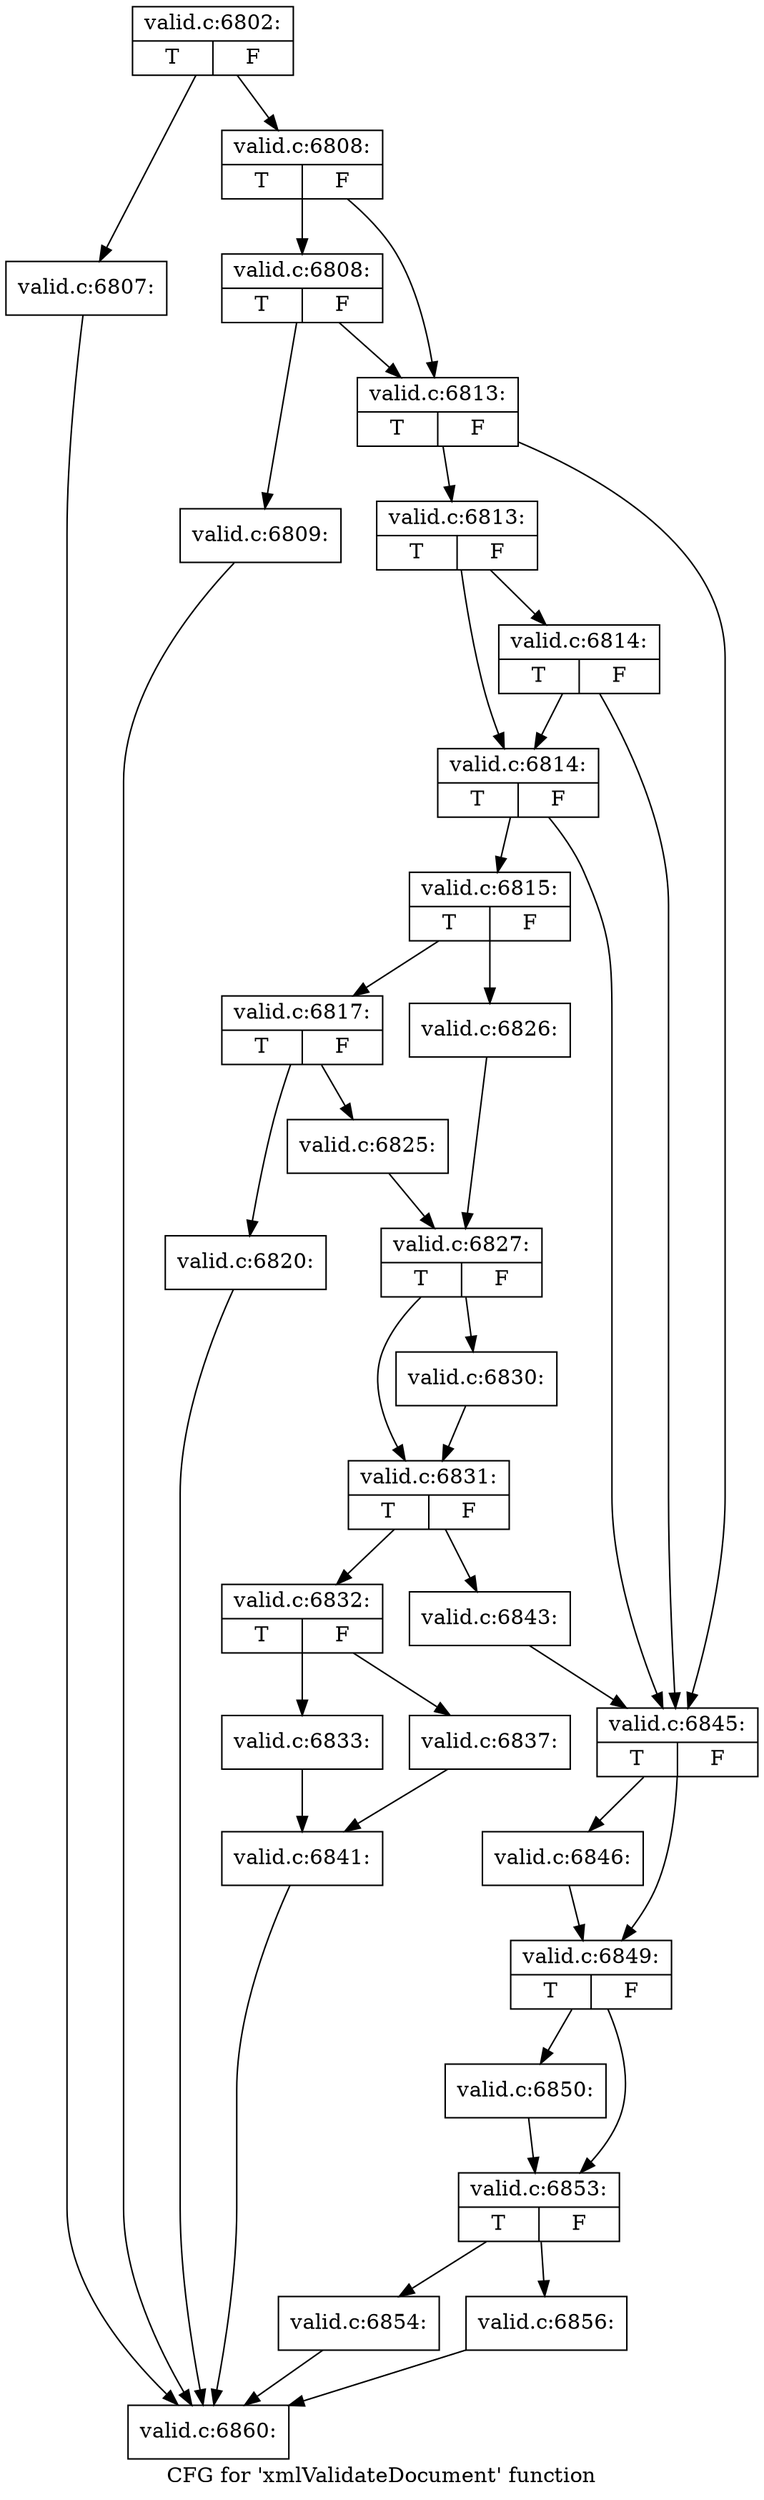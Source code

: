 digraph "CFG for 'xmlValidateDocument' function" {
	label="CFG for 'xmlValidateDocument' function";

	Node0x51e69f0 [shape=record,label="{valid.c:6802:|{<s0>T|<s1>F}}"];
	Node0x51e69f0 -> Node0x51f7040;
	Node0x51e69f0 -> Node0x51f7090;
	Node0x51f7040 [shape=record,label="{valid.c:6807:}"];
	Node0x51f7040 -> Node0x51ef7d0;
	Node0x51f7090 [shape=record,label="{valid.c:6808:|{<s0>T|<s1>F}}"];
	Node0x51f7090 -> Node0x51f75c0;
	Node0x51f7090 -> Node0x51f7570;
	Node0x51f75c0 [shape=record,label="{valid.c:6808:|{<s0>T|<s1>F}}"];
	Node0x51f75c0 -> Node0x51f7520;
	Node0x51f75c0 -> Node0x51f7570;
	Node0x51f7520 [shape=record,label="{valid.c:6809:}"];
	Node0x51f7520 -> Node0x51ef7d0;
	Node0x51f7570 [shape=record,label="{valid.c:6813:|{<s0>T|<s1>F}}"];
	Node0x51f7570 -> Node0x51f8500;
	Node0x51f7570 -> Node0x51f8430;
	Node0x51f8500 [shape=record,label="{valid.c:6813:|{<s0>T|<s1>F}}"];
	Node0x51f8500 -> Node0x51f8480;
	Node0x51f8500 -> Node0x51f8940;
	Node0x51f8940 [shape=record,label="{valid.c:6814:|{<s0>T|<s1>F}}"];
	Node0x51f8940 -> Node0x51f8480;
	Node0x51f8940 -> Node0x51f8430;
	Node0x51f8480 [shape=record,label="{valid.c:6814:|{<s0>T|<s1>F}}"];
	Node0x51f8480 -> Node0x51f83e0;
	Node0x51f8480 -> Node0x51f8430;
	Node0x51f83e0 [shape=record,label="{valid.c:6815:|{<s0>T|<s1>F}}"];
	Node0x51f83e0 -> Node0x51f9960;
	Node0x51f83e0 -> Node0x51f9a00;
	Node0x51f9960 [shape=record,label="{valid.c:6817:|{<s0>T|<s1>F}}"];
	Node0x51f9960 -> Node0x51fa850;
	Node0x51f9960 -> Node0x51fab80;
	Node0x51fa850 [shape=record,label="{valid.c:6820:}"];
	Node0x51fa850 -> Node0x51ef7d0;
	Node0x51fab80 [shape=record,label="{valid.c:6825:}"];
	Node0x51fab80 -> Node0x51f99b0;
	Node0x51f9a00 [shape=record,label="{valid.c:6826:}"];
	Node0x51f9a00 -> Node0x51f99b0;
	Node0x51f99b0 [shape=record,label="{valid.c:6827:|{<s0>T|<s1>F}}"];
	Node0x51f99b0 -> Node0x51fbee0;
	Node0x51f99b0 -> Node0x51fc1d0;
	Node0x51fbee0 [shape=record,label="{valid.c:6830:}"];
	Node0x51fbee0 -> Node0x51fc1d0;
	Node0x51fc1d0 [shape=record,label="{valid.c:6831:|{<s0>T|<s1>F}}"];
	Node0x51fc1d0 -> Node0x51fc920;
	Node0x51fc1d0 -> Node0x51fc970;
	Node0x51fc920 [shape=record,label="{valid.c:6832:|{<s0>T|<s1>F}}"];
	Node0x51fc920 -> Node0x51fcd80;
	Node0x51fc920 -> Node0x51fce20;
	Node0x51fcd80 [shape=record,label="{valid.c:6833:}"];
	Node0x51fcd80 -> Node0x51fcdd0;
	Node0x51fce20 [shape=record,label="{valid.c:6837:}"];
	Node0x51fce20 -> Node0x51fcdd0;
	Node0x51fcdd0 [shape=record,label="{valid.c:6841:}"];
	Node0x51fcdd0 -> Node0x51ef7d0;
	Node0x51fc970 [shape=record,label="{valid.c:6843:}"];
	Node0x51fc970 -> Node0x51f8430;
	Node0x51f8430 [shape=record,label="{valid.c:6845:|{<s0>T|<s1>F}}"];
	Node0x51f8430 -> Node0x51fe3a0;
	Node0x51f8430 -> Node0x51fe3f0;
	Node0x51fe3a0 [shape=record,label="{valid.c:6846:}"];
	Node0x51fe3a0 -> Node0x51fe3f0;
	Node0x51fe3f0 [shape=record,label="{valid.c:6849:|{<s0>T|<s1>F}}"];
	Node0x51fe3f0 -> Node0x51fee10;
	Node0x51fe3f0 -> Node0x51fee60;
	Node0x51fee10 [shape=record,label="{valid.c:6850:}"];
	Node0x51fee10 -> Node0x51fee60;
	Node0x51fee60 [shape=record,label="{valid.c:6853:|{<s0>T|<s1>F}}"];
	Node0x51fee60 -> Node0x51ffba0;
	Node0x51fee60 -> Node0x51ffb50;
	Node0x51ffb50 [shape=record,label="{valid.c:6854:}"];
	Node0x51ffb50 -> Node0x51ef7d0;
	Node0x51ffba0 [shape=record,label="{valid.c:6856:}"];
	Node0x51ffba0 -> Node0x51ef7d0;
	Node0x51ef7d0 [shape=record,label="{valid.c:6860:}"];
}
